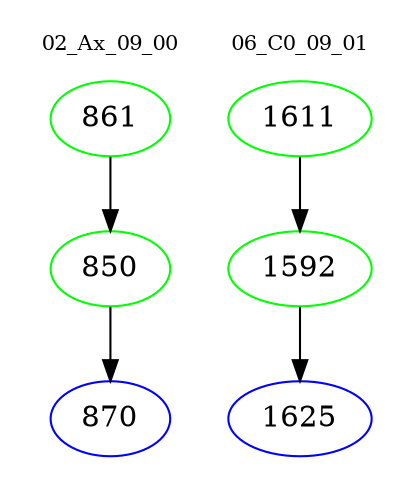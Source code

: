 digraph{
subgraph cluster_0 {
color = white
label = "02_Ax_09_00";
fontsize=10;
T0_861 [label="861", color="green"]
T0_861 -> T0_850 [color="black"]
T0_850 [label="850", color="green"]
T0_850 -> T0_870 [color="black"]
T0_870 [label="870", color="blue"]
}
subgraph cluster_1 {
color = white
label = "06_C0_09_01";
fontsize=10;
T1_1611 [label="1611", color="green"]
T1_1611 -> T1_1592 [color="black"]
T1_1592 [label="1592", color="green"]
T1_1592 -> T1_1625 [color="black"]
T1_1625 [label="1625", color="blue"]
}
}
